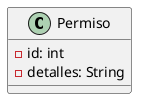 @startuml
'https://plantuml.com/class-diagram

class Permiso{
    -id: int
    -detalles: String
}

@enduml